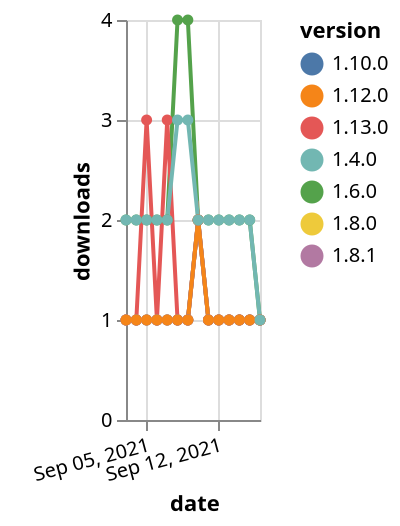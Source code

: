 {"$schema": "https://vega.github.io/schema/vega-lite/v5.json", "description": "A simple bar chart with embedded data.", "data": {"values": [{"date": "2021-09-03", "total": 2487, "delta": 2, "version": "1.6.0"}, {"date": "2021-09-04", "total": 2489, "delta": 2, "version": "1.6.0"}, {"date": "2021-09-05", "total": 2491, "delta": 2, "version": "1.6.0"}, {"date": "2021-09-06", "total": 2493, "delta": 2, "version": "1.6.0"}, {"date": "2021-09-07", "total": 2495, "delta": 2, "version": "1.6.0"}, {"date": "2021-09-08", "total": 2499, "delta": 4, "version": "1.6.0"}, {"date": "2021-09-09", "total": 2503, "delta": 4, "version": "1.6.0"}, {"date": "2021-09-10", "total": 2505, "delta": 2, "version": "1.6.0"}, {"date": "2021-09-11", "total": 2507, "delta": 2, "version": "1.6.0"}, {"date": "2021-09-12", "total": 2509, "delta": 2, "version": "1.6.0"}, {"date": "2021-09-13", "total": 2511, "delta": 2, "version": "1.6.0"}, {"date": "2021-09-14", "total": 2513, "delta": 2, "version": "1.6.0"}, {"date": "2021-09-15", "total": 2515, "delta": 2, "version": "1.6.0"}, {"date": "2021-09-16", "total": 2516, "delta": 1, "version": "1.6.0"}, {"date": "2021-09-03", "total": 253, "delta": 1, "version": "1.8.0"}, {"date": "2021-09-04", "total": 254, "delta": 1, "version": "1.8.0"}, {"date": "2021-09-05", "total": 255, "delta": 1, "version": "1.8.0"}, {"date": "2021-09-06", "total": 256, "delta": 1, "version": "1.8.0"}, {"date": "2021-09-07", "total": 257, "delta": 1, "version": "1.8.0"}, {"date": "2021-09-08", "total": 258, "delta": 1, "version": "1.8.0"}, {"date": "2021-09-09", "total": 259, "delta": 1, "version": "1.8.0"}, {"date": "2021-09-10", "total": 261, "delta": 2, "version": "1.8.0"}, {"date": "2021-09-11", "total": 262, "delta": 1, "version": "1.8.0"}, {"date": "2021-09-12", "total": 263, "delta": 1, "version": "1.8.0"}, {"date": "2021-09-13", "total": 264, "delta": 1, "version": "1.8.0"}, {"date": "2021-09-14", "total": 265, "delta": 1, "version": "1.8.0"}, {"date": "2021-09-15", "total": 266, "delta": 1, "version": "1.8.0"}, {"date": "2021-09-16", "total": 267, "delta": 1, "version": "1.8.0"}, {"date": "2021-09-03", "total": 168, "delta": 1, "version": "1.13.0"}, {"date": "2021-09-04", "total": 169, "delta": 1, "version": "1.13.0"}, {"date": "2021-09-05", "total": 172, "delta": 3, "version": "1.13.0"}, {"date": "2021-09-06", "total": 173, "delta": 1, "version": "1.13.0"}, {"date": "2021-09-07", "total": 176, "delta": 3, "version": "1.13.0"}, {"date": "2021-09-08", "total": 177, "delta": 1, "version": "1.13.0"}, {"date": "2021-09-09", "total": 178, "delta": 1, "version": "1.13.0"}, {"date": "2021-09-10", "total": 180, "delta": 2, "version": "1.13.0"}, {"date": "2021-09-11", "total": 181, "delta": 1, "version": "1.13.0"}, {"date": "2021-09-12", "total": 182, "delta": 1, "version": "1.13.0"}, {"date": "2021-09-13", "total": 183, "delta": 1, "version": "1.13.0"}, {"date": "2021-09-14", "total": 184, "delta": 1, "version": "1.13.0"}, {"date": "2021-09-15", "total": 185, "delta": 1, "version": "1.13.0"}, {"date": "2021-09-16", "total": 186, "delta": 1, "version": "1.13.0"}, {"date": "2021-09-03", "total": 200, "delta": 1, "version": "1.10.0"}, {"date": "2021-09-04", "total": 201, "delta": 1, "version": "1.10.0"}, {"date": "2021-09-05", "total": 202, "delta": 1, "version": "1.10.0"}, {"date": "2021-09-06", "total": 203, "delta": 1, "version": "1.10.0"}, {"date": "2021-09-07", "total": 204, "delta": 1, "version": "1.10.0"}, {"date": "2021-09-08", "total": 205, "delta": 1, "version": "1.10.0"}, {"date": "2021-09-09", "total": 206, "delta": 1, "version": "1.10.0"}, {"date": "2021-09-10", "total": 208, "delta": 2, "version": "1.10.0"}, {"date": "2021-09-11", "total": 209, "delta": 1, "version": "1.10.0"}, {"date": "2021-09-12", "total": 210, "delta": 1, "version": "1.10.0"}, {"date": "2021-09-13", "total": 211, "delta": 1, "version": "1.10.0"}, {"date": "2021-09-14", "total": 212, "delta": 1, "version": "1.10.0"}, {"date": "2021-09-15", "total": 213, "delta": 1, "version": "1.10.0"}, {"date": "2021-09-16", "total": 214, "delta": 1, "version": "1.10.0"}, {"date": "2021-09-03", "total": 250, "delta": 1, "version": "1.8.1"}, {"date": "2021-09-04", "total": 251, "delta": 1, "version": "1.8.1"}, {"date": "2021-09-05", "total": 252, "delta": 1, "version": "1.8.1"}, {"date": "2021-09-06", "total": 253, "delta": 1, "version": "1.8.1"}, {"date": "2021-09-07", "total": 254, "delta": 1, "version": "1.8.1"}, {"date": "2021-09-08", "total": 255, "delta": 1, "version": "1.8.1"}, {"date": "2021-09-09", "total": 256, "delta": 1, "version": "1.8.1"}, {"date": "2021-09-10", "total": 258, "delta": 2, "version": "1.8.1"}, {"date": "2021-09-11", "total": 259, "delta": 1, "version": "1.8.1"}, {"date": "2021-09-12", "total": 260, "delta": 1, "version": "1.8.1"}, {"date": "2021-09-13", "total": 261, "delta": 1, "version": "1.8.1"}, {"date": "2021-09-14", "total": 262, "delta": 1, "version": "1.8.1"}, {"date": "2021-09-15", "total": 263, "delta": 1, "version": "1.8.1"}, {"date": "2021-09-16", "total": 264, "delta": 1, "version": "1.8.1"}, {"date": "2021-09-03", "total": 190, "delta": 1, "version": "1.12.0"}, {"date": "2021-09-04", "total": 191, "delta": 1, "version": "1.12.0"}, {"date": "2021-09-05", "total": 192, "delta": 1, "version": "1.12.0"}, {"date": "2021-09-06", "total": 193, "delta": 1, "version": "1.12.0"}, {"date": "2021-09-07", "total": 194, "delta": 1, "version": "1.12.0"}, {"date": "2021-09-08", "total": 195, "delta": 1, "version": "1.12.0"}, {"date": "2021-09-09", "total": 196, "delta": 1, "version": "1.12.0"}, {"date": "2021-09-10", "total": 198, "delta": 2, "version": "1.12.0"}, {"date": "2021-09-11", "total": 199, "delta": 1, "version": "1.12.0"}, {"date": "2021-09-12", "total": 200, "delta": 1, "version": "1.12.0"}, {"date": "2021-09-13", "total": 201, "delta": 1, "version": "1.12.0"}, {"date": "2021-09-14", "total": 202, "delta": 1, "version": "1.12.0"}, {"date": "2021-09-15", "total": 203, "delta": 1, "version": "1.12.0"}, {"date": "2021-09-16", "total": 204, "delta": 1, "version": "1.12.0"}, {"date": "2021-09-03", "total": 2345, "delta": 2, "version": "1.4.0"}, {"date": "2021-09-04", "total": 2347, "delta": 2, "version": "1.4.0"}, {"date": "2021-09-05", "total": 2349, "delta": 2, "version": "1.4.0"}, {"date": "2021-09-06", "total": 2351, "delta": 2, "version": "1.4.0"}, {"date": "2021-09-07", "total": 2353, "delta": 2, "version": "1.4.0"}, {"date": "2021-09-08", "total": 2356, "delta": 3, "version": "1.4.0"}, {"date": "2021-09-09", "total": 2359, "delta": 3, "version": "1.4.0"}, {"date": "2021-09-10", "total": 2361, "delta": 2, "version": "1.4.0"}, {"date": "2021-09-11", "total": 2363, "delta": 2, "version": "1.4.0"}, {"date": "2021-09-12", "total": 2365, "delta": 2, "version": "1.4.0"}, {"date": "2021-09-13", "total": 2367, "delta": 2, "version": "1.4.0"}, {"date": "2021-09-14", "total": 2369, "delta": 2, "version": "1.4.0"}, {"date": "2021-09-15", "total": 2371, "delta": 2, "version": "1.4.0"}, {"date": "2021-09-16", "total": 2372, "delta": 1, "version": "1.4.0"}]}, "width": "container", "mark": {"type": "line", "point": {"filled": true}}, "encoding": {"x": {"field": "date", "type": "temporal", "timeUnit": "yearmonthdate", "title": "date", "axis": {"labelAngle": -15}}, "y": {"field": "delta", "type": "quantitative", "title": "downloads"}, "color": {"field": "version", "type": "nominal"}, "tooltip": {"field": "delta"}}}